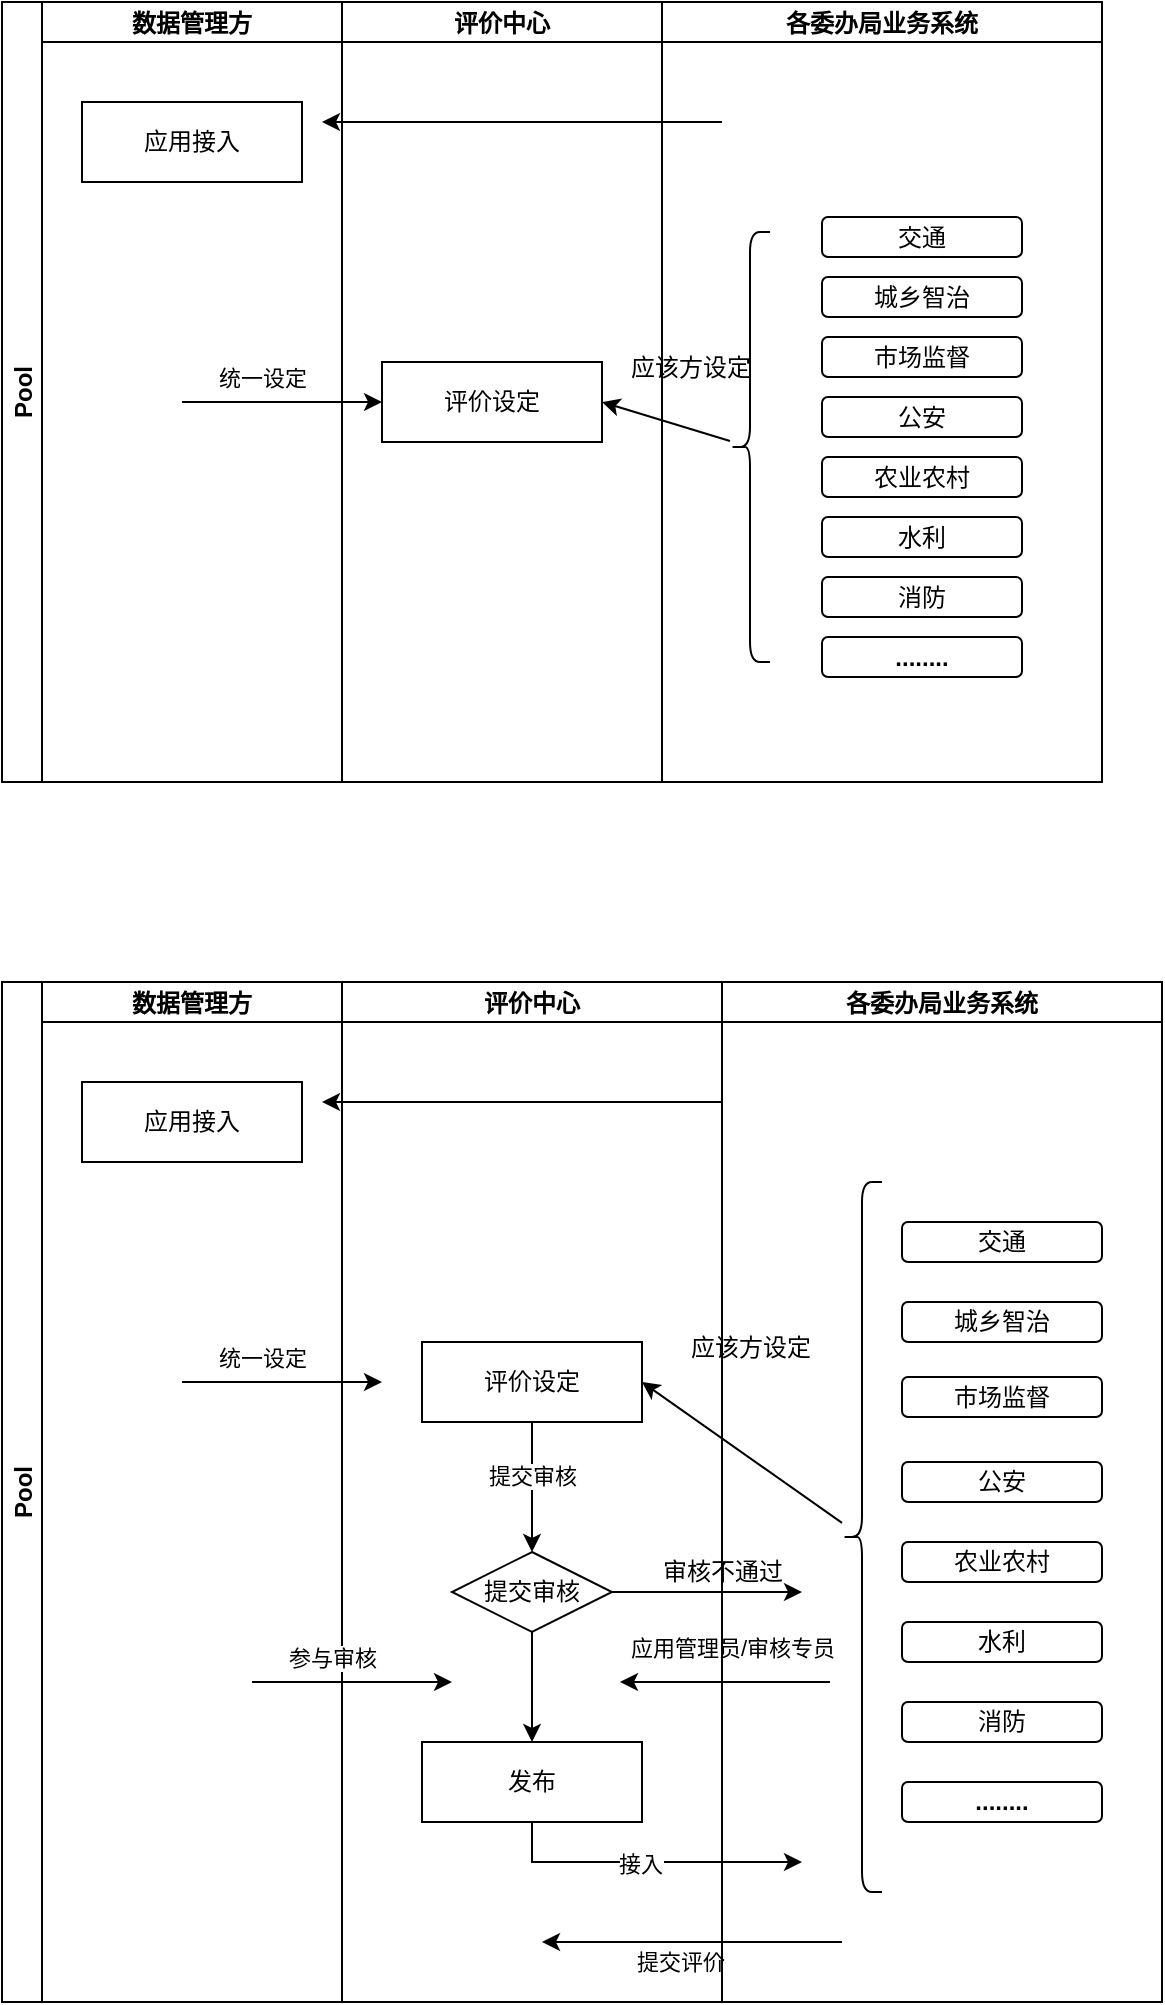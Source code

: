 <mxfile version="20.2.8" type="github">
  <diagram id="C5RBs43oDa-KdzZeNtuy" name="Page-1">
    <mxGraphModel dx="981" dy="520" grid="1" gridSize="10" guides="1" tooltips="1" connect="1" arrows="1" fold="1" page="1" pageScale="1" pageWidth="827" pageHeight="1169" math="0" shadow="0">
      <root>
        <mxCell id="WIyWlLk6GJQsqaUBKTNV-0" />
        <mxCell id="WIyWlLk6GJQsqaUBKTNV-1" parent="WIyWlLk6GJQsqaUBKTNV-0" />
        <mxCell id="Ygqn9ICY9HK4v7pCoJ1D-20" value="Pool" style="swimlane;childLayout=stackLayout;resizeParent=1;resizeParentMax=0;startSize=20;horizontal=0;horizontalStack=1;" vertex="1" parent="WIyWlLk6GJQsqaUBKTNV-1">
          <mxGeometry x="40" y="470" width="550" height="390" as="geometry" />
        </mxCell>
        <mxCell id="Ygqn9ICY9HK4v7pCoJ1D-21" value="数据管理方" style="swimlane;startSize=20;" vertex="1" parent="Ygqn9ICY9HK4v7pCoJ1D-20">
          <mxGeometry x="20" width="150" height="390" as="geometry" />
        </mxCell>
        <mxCell id="Ygqn9ICY9HK4v7pCoJ1D-40" value="应用接入" style="rounded=0;whiteSpace=wrap;html=1;" vertex="1" parent="Ygqn9ICY9HK4v7pCoJ1D-21">
          <mxGeometry x="20" y="50" width="110" height="40" as="geometry" />
        </mxCell>
        <mxCell id="Ygqn9ICY9HK4v7pCoJ1D-48" value="" style="endArrow=classic;html=1;rounded=0;" edge="1" parent="Ygqn9ICY9HK4v7pCoJ1D-21">
          <mxGeometry width="50" height="50" relative="1" as="geometry">
            <mxPoint x="70" y="200" as="sourcePoint" />
            <mxPoint x="170" y="200" as="targetPoint" />
          </mxGeometry>
        </mxCell>
        <mxCell id="Ygqn9ICY9HK4v7pCoJ1D-49" value="统一设定" style="edgeLabel;html=1;align=center;verticalAlign=middle;resizable=0;points=[];" vertex="1" connectable="0" parent="Ygqn9ICY9HK4v7pCoJ1D-48">
          <mxGeometry x="-0.213" y="2" relative="1" as="geometry">
            <mxPoint y="-10" as="offset" />
          </mxGeometry>
        </mxCell>
        <mxCell id="Ygqn9ICY9HK4v7pCoJ1D-22" value="评价中心" style="swimlane;startSize=20;" vertex="1" parent="Ygqn9ICY9HK4v7pCoJ1D-20">
          <mxGeometry x="170" width="160" height="390" as="geometry" />
        </mxCell>
        <mxCell id="Ygqn9ICY9HK4v7pCoJ1D-44" value="" style="endArrow=classic;html=1;rounded=0;" edge="1" parent="Ygqn9ICY9HK4v7pCoJ1D-22">
          <mxGeometry width="50" height="50" relative="1" as="geometry">
            <mxPoint x="190" y="60" as="sourcePoint" />
            <mxPoint x="-10" y="60" as="targetPoint" />
          </mxGeometry>
        </mxCell>
        <mxCell id="Ygqn9ICY9HK4v7pCoJ1D-47" value="评价设定" style="rounded=0;whiteSpace=wrap;html=1;" vertex="1" parent="Ygqn9ICY9HK4v7pCoJ1D-22">
          <mxGeometry x="20" y="180" width="110" height="40" as="geometry" />
        </mxCell>
        <mxCell id="Ygqn9ICY9HK4v7pCoJ1D-23" value="各委办局业务系统" style="swimlane;startSize=20;" vertex="1" parent="Ygqn9ICY9HK4v7pCoJ1D-20">
          <mxGeometry x="330" width="220" height="390" as="geometry" />
        </mxCell>
        <mxCell id="Ygqn9ICY9HK4v7pCoJ1D-32" value="交通" style="rounded=1;whiteSpace=wrap;html=1;" vertex="1" parent="Ygqn9ICY9HK4v7pCoJ1D-23">
          <mxGeometry x="80" y="107.5" width="100" height="20" as="geometry" />
        </mxCell>
        <mxCell id="Ygqn9ICY9HK4v7pCoJ1D-33" value="城乡智治" style="rounded=1;whiteSpace=wrap;html=1;" vertex="1" parent="Ygqn9ICY9HK4v7pCoJ1D-23">
          <mxGeometry x="80" y="137.5" width="100" height="20" as="geometry" />
        </mxCell>
        <mxCell id="Ygqn9ICY9HK4v7pCoJ1D-34" value="市场监督" style="rounded=1;whiteSpace=wrap;html=1;" vertex="1" parent="Ygqn9ICY9HK4v7pCoJ1D-23">
          <mxGeometry x="80" y="167.5" width="100" height="20" as="geometry" />
        </mxCell>
        <mxCell id="Ygqn9ICY9HK4v7pCoJ1D-35" value="公安" style="rounded=1;whiteSpace=wrap;html=1;" vertex="1" parent="Ygqn9ICY9HK4v7pCoJ1D-23">
          <mxGeometry x="80" y="197.5" width="100" height="20" as="geometry" />
        </mxCell>
        <mxCell id="Ygqn9ICY9HK4v7pCoJ1D-36" value="农业农村" style="rounded=1;whiteSpace=wrap;html=1;" vertex="1" parent="Ygqn9ICY9HK4v7pCoJ1D-23">
          <mxGeometry x="80" y="227.5" width="100" height="20" as="geometry" />
        </mxCell>
        <mxCell id="Ygqn9ICY9HK4v7pCoJ1D-37" value="水利" style="rounded=1;whiteSpace=wrap;html=1;" vertex="1" parent="Ygqn9ICY9HK4v7pCoJ1D-23">
          <mxGeometry x="80" y="257.5" width="100" height="20" as="geometry" />
        </mxCell>
        <mxCell id="Ygqn9ICY9HK4v7pCoJ1D-38" value="消防" style="rounded=1;whiteSpace=wrap;html=1;" vertex="1" parent="Ygqn9ICY9HK4v7pCoJ1D-23">
          <mxGeometry x="80" y="287.5" width="100" height="20" as="geometry" />
        </mxCell>
        <mxCell id="Ygqn9ICY9HK4v7pCoJ1D-39" value="........" style="rounded=1;whiteSpace=wrap;html=1;fontStyle=1" vertex="1" parent="Ygqn9ICY9HK4v7pCoJ1D-23">
          <mxGeometry x="80" y="317.5" width="100" height="20" as="geometry" />
        </mxCell>
        <mxCell id="Ygqn9ICY9HK4v7pCoJ1D-43" value="" style="shape=curlyBracket;whiteSpace=wrap;html=1;rounded=1;size=0.5;" vertex="1" parent="Ygqn9ICY9HK4v7pCoJ1D-23">
          <mxGeometry x="34" y="115" width="20" height="215" as="geometry" />
        </mxCell>
        <mxCell id="Ygqn9ICY9HK4v7pCoJ1D-51" value="应该方设定" style="text;html=1;align=center;verticalAlign=middle;resizable=0;points=[];autosize=1;strokeColor=none;fillColor=none;" vertex="1" parent="Ygqn9ICY9HK4v7pCoJ1D-23">
          <mxGeometry x="-26" y="167.5" width="80" height="30" as="geometry" />
        </mxCell>
        <mxCell id="Ygqn9ICY9HK4v7pCoJ1D-50" value="" style="endArrow=classic;html=1;rounded=0;entryX=1;entryY=0.5;entryDx=0;entryDy=0;" edge="1" parent="Ygqn9ICY9HK4v7pCoJ1D-20" source="Ygqn9ICY9HK4v7pCoJ1D-43" target="Ygqn9ICY9HK4v7pCoJ1D-47">
          <mxGeometry width="50" height="50" relative="1" as="geometry">
            <mxPoint x="250" y="170" as="sourcePoint" />
            <mxPoint x="300" y="120" as="targetPoint" />
          </mxGeometry>
        </mxCell>
        <mxCell id="Ygqn9ICY9HK4v7pCoJ1D-52" value="Pool" style="swimlane;childLayout=stackLayout;resizeParent=1;resizeParentMax=0;startSize=20;horizontal=0;horizontalStack=1;" vertex="1" parent="WIyWlLk6GJQsqaUBKTNV-1">
          <mxGeometry x="40" y="960" width="580" height="510" as="geometry" />
        </mxCell>
        <mxCell id="Ygqn9ICY9HK4v7pCoJ1D-53" value="数据管理方" style="swimlane;startSize=20;" vertex="1" parent="Ygqn9ICY9HK4v7pCoJ1D-52">
          <mxGeometry x="20" width="150" height="510" as="geometry" />
        </mxCell>
        <mxCell id="Ygqn9ICY9HK4v7pCoJ1D-54" value="应用接入" style="rounded=0;whiteSpace=wrap;html=1;" vertex="1" parent="Ygqn9ICY9HK4v7pCoJ1D-53">
          <mxGeometry x="20" y="50" width="110" height="40" as="geometry" />
        </mxCell>
        <mxCell id="Ygqn9ICY9HK4v7pCoJ1D-55" value="" style="endArrow=classic;html=1;rounded=0;" edge="1" parent="Ygqn9ICY9HK4v7pCoJ1D-53">
          <mxGeometry width="50" height="50" relative="1" as="geometry">
            <mxPoint x="70" y="200" as="sourcePoint" />
            <mxPoint x="170" y="200" as="targetPoint" />
          </mxGeometry>
        </mxCell>
        <mxCell id="Ygqn9ICY9HK4v7pCoJ1D-56" value="统一设定" style="edgeLabel;html=1;align=center;verticalAlign=middle;resizable=0;points=[];" vertex="1" connectable="0" parent="Ygqn9ICY9HK4v7pCoJ1D-55">
          <mxGeometry x="-0.213" y="2" relative="1" as="geometry">
            <mxPoint y="-10" as="offset" />
          </mxGeometry>
        </mxCell>
        <mxCell id="Ygqn9ICY9HK4v7pCoJ1D-57" value="评价中心" style="swimlane;startSize=20;" vertex="1" parent="Ygqn9ICY9HK4v7pCoJ1D-52">
          <mxGeometry x="170" width="190" height="510" as="geometry" />
        </mxCell>
        <mxCell id="Ygqn9ICY9HK4v7pCoJ1D-58" value="" style="endArrow=classic;html=1;rounded=0;" edge="1" parent="Ygqn9ICY9HK4v7pCoJ1D-57">
          <mxGeometry width="50" height="50" relative="1" as="geometry">
            <mxPoint x="190" y="60" as="sourcePoint" />
            <mxPoint x="-10" y="60" as="targetPoint" />
          </mxGeometry>
        </mxCell>
        <mxCell id="Ygqn9ICY9HK4v7pCoJ1D-73" style="edgeStyle=orthogonalEdgeStyle;rounded=0;orthogonalLoop=1;jettySize=auto;html=1;entryX=0.5;entryY=0;entryDx=0;entryDy=0;" edge="1" parent="Ygqn9ICY9HK4v7pCoJ1D-57" source="Ygqn9ICY9HK4v7pCoJ1D-59" target="Ygqn9ICY9HK4v7pCoJ1D-75">
          <mxGeometry relative="1" as="geometry">
            <mxPoint x="65" y="310" as="targetPoint" />
          </mxGeometry>
        </mxCell>
        <mxCell id="Ygqn9ICY9HK4v7pCoJ1D-74" value="提交审核" style="edgeLabel;html=1;align=center;verticalAlign=middle;resizable=0;points=[];" vertex="1" connectable="0" parent="Ygqn9ICY9HK4v7pCoJ1D-73">
          <mxGeometry x="-0.191" relative="1" as="geometry">
            <mxPoint as="offset" />
          </mxGeometry>
        </mxCell>
        <mxCell id="Ygqn9ICY9HK4v7pCoJ1D-59" value="评价设定" style="rounded=0;whiteSpace=wrap;html=1;" vertex="1" parent="Ygqn9ICY9HK4v7pCoJ1D-57">
          <mxGeometry x="40" y="180" width="110" height="40" as="geometry" />
        </mxCell>
        <mxCell id="Ygqn9ICY9HK4v7pCoJ1D-81" style="edgeStyle=orthogonalEdgeStyle;rounded=0;orthogonalLoop=1;jettySize=auto;html=1;entryX=0.5;entryY=0;entryDx=0;entryDy=0;" edge="1" parent="Ygqn9ICY9HK4v7pCoJ1D-57" source="Ygqn9ICY9HK4v7pCoJ1D-75" target="Ygqn9ICY9HK4v7pCoJ1D-80">
          <mxGeometry relative="1" as="geometry" />
        </mxCell>
        <mxCell id="Ygqn9ICY9HK4v7pCoJ1D-75" value="提交审核" style="rhombus;whiteSpace=wrap;html=1;" vertex="1" parent="Ygqn9ICY9HK4v7pCoJ1D-57">
          <mxGeometry x="55" y="285" width="80" height="40" as="geometry" />
        </mxCell>
        <mxCell id="Ygqn9ICY9HK4v7pCoJ1D-77" value="审核不通过" style="text;html=1;align=center;verticalAlign=middle;resizable=0;points=[];autosize=1;strokeColor=none;fillColor=none;" vertex="1" parent="Ygqn9ICY9HK4v7pCoJ1D-57">
          <mxGeometry x="150" y="280" width="80" height="30" as="geometry" />
        </mxCell>
        <mxCell id="Ygqn9ICY9HK4v7pCoJ1D-80" value="发布" style="rounded=0;whiteSpace=wrap;html=1;" vertex="1" parent="Ygqn9ICY9HK4v7pCoJ1D-57">
          <mxGeometry x="40" y="380" width="110" height="40" as="geometry" />
        </mxCell>
        <mxCell id="Ygqn9ICY9HK4v7pCoJ1D-82" value="" style="endArrow=classic;html=1;rounded=0;" edge="1" parent="Ygqn9ICY9HK4v7pCoJ1D-57">
          <mxGeometry width="50" height="50" relative="1" as="geometry">
            <mxPoint x="-45" y="350" as="sourcePoint" />
            <mxPoint x="55" y="350" as="targetPoint" />
          </mxGeometry>
        </mxCell>
        <mxCell id="Ygqn9ICY9HK4v7pCoJ1D-83" value="参与审核" style="edgeLabel;html=1;align=center;verticalAlign=middle;resizable=0;points=[];" vertex="1" connectable="0" parent="Ygqn9ICY9HK4v7pCoJ1D-82">
          <mxGeometry x="-0.213" y="2" relative="1" as="geometry">
            <mxPoint y="-10" as="offset" />
          </mxGeometry>
        </mxCell>
        <mxCell id="Ygqn9ICY9HK4v7pCoJ1D-92" value="" style="endArrow=classic;html=1;rounded=0;" edge="1" parent="Ygqn9ICY9HK4v7pCoJ1D-57">
          <mxGeometry width="50" height="50" relative="1" as="geometry">
            <mxPoint x="250" y="480" as="sourcePoint" />
            <mxPoint x="100" y="480" as="targetPoint" />
          </mxGeometry>
        </mxCell>
        <mxCell id="Ygqn9ICY9HK4v7pCoJ1D-60" value="各委办局业务系统" style="swimlane;startSize=20;" vertex="1" parent="Ygqn9ICY9HK4v7pCoJ1D-52">
          <mxGeometry x="360" width="220" height="510" as="geometry" />
        </mxCell>
        <mxCell id="Ygqn9ICY9HK4v7pCoJ1D-61" value="交通" style="rounded=1;whiteSpace=wrap;html=1;" vertex="1" parent="Ygqn9ICY9HK4v7pCoJ1D-60">
          <mxGeometry x="90" y="120" width="100" height="20" as="geometry" />
        </mxCell>
        <mxCell id="Ygqn9ICY9HK4v7pCoJ1D-62" value="城乡智治" style="rounded=1;whiteSpace=wrap;html=1;" vertex="1" parent="Ygqn9ICY9HK4v7pCoJ1D-60">
          <mxGeometry x="90" y="160" width="100" height="20" as="geometry" />
        </mxCell>
        <mxCell id="Ygqn9ICY9HK4v7pCoJ1D-63" value="市场监督" style="rounded=1;whiteSpace=wrap;html=1;" vertex="1" parent="Ygqn9ICY9HK4v7pCoJ1D-60">
          <mxGeometry x="90" y="197.5" width="100" height="20" as="geometry" />
        </mxCell>
        <mxCell id="Ygqn9ICY9HK4v7pCoJ1D-64" value="公安" style="rounded=1;whiteSpace=wrap;html=1;" vertex="1" parent="Ygqn9ICY9HK4v7pCoJ1D-60">
          <mxGeometry x="90" y="240" width="100" height="20" as="geometry" />
        </mxCell>
        <mxCell id="Ygqn9ICY9HK4v7pCoJ1D-65" value="农业农村" style="rounded=1;whiteSpace=wrap;html=1;" vertex="1" parent="Ygqn9ICY9HK4v7pCoJ1D-60">
          <mxGeometry x="90" y="280" width="100" height="20" as="geometry" />
        </mxCell>
        <mxCell id="Ygqn9ICY9HK4v7pCoJ1D-66" value="水利" style="rounded=1;whiteSpace=wrap;html=1;" vertex="1" parent="Ygqn9ICY9HK4v7pCoJ1D-60">
          <mxGeometry x="90" y="320" width="100" height="20" as="geometry" />
        </mxCell>
        <mxCell id="Ygqn9ICY9HK4v7pCoJ1D-67" value="消防" style="rounded=1;whiteSpace=wrap;html=1;" vertex="1" parent="Ygqn9ICY9HK4v7pCoJ1D-60">
          <mxGeometry x="90" y="360" width="100" height="20" as="geometry" />
        </mxCell>
        <mxCell id="Ygqn9ICY9HK4v7pCoJ1D-68" value="........" style="rounded=1;whiteSpace=wrap;html=1;fontStyle=1" vertex="1" parent="Ygqn9ICY9HK4v7pCoJ1D-60">
          <mxGeometry x="90" y="400" width="100" height="20" as="geometry" />
        </mxCell>
        <mxCell id="Ygqn9ICY9HK4v7pCoJ1D-69" value="" style="shape=curlyBracket;whiteSpace=wrap;html=1;rounded=1;size=0.5;" vertex="1" parent="Ygqn9ICY9HK4v7pCoJ1D-60">
          <mxGeometry x="60" y="100" width="20" height="355" as="geometry" />
        </mxCell>
        <mxCell id="Ygqn9ICY9HK4v7pCoJ1D-70" value="应该方设定" style="text;html=1;align=center;verticalAlign=middle;resizable=0;points=[];autosize=1;strokeColor=none;fillColor=none;" vertex="1" parent="Ygqn9ICY9HK4v7pCoJ1D-60">
          <mxGeometry x="-26" y="167.5" width="80" height="30" as="geometry" />
        </mxCell>
        <mxCell id="Ygqn9ICY9HK4v7pCoJ1D-85" value="" style="endArrow=classic;html=1;rounded=0;entryX=1;entryY=0.5;entryDx=0;entryDy=0;" edge="1" parent="Ygqn9ICY9HK4v7pCoJ1D-60">
          <mxGeometry width="50" height="50" relative="1" as="geometry">
            <mxPoint x="54" y="350" as="sourcePoint" />
            <mxPoint x="-51" y="350" as="targetPoint" />
          </mxGeometry>
        </mxCell>
        <mxCell id="Ygqn9ICY9HK4v7pCoJ1D-86" value="&lt;font style=&quot;font-size: 11px;&quot;&gt;应用管理员/审核专员&lt;/font&gt;" style="text;html=1;align=center;verticalAlign=middle;resizable=0;points=[];autosize=1;strokeColor=none;fillColor=none;fontSize=10;" vertex="1" parent="Ygqn9ICY9HK4v7pCoJ1D-60">
          <mxGeometry x="-60" y="317.5" width="130" height="30" as="geometry" />
        </mxCell>
        <mxCell id="Ygqn9ICY9HK4v7pCoJ1D-93" value="提交评价" style="text;html=1;align=center;verticalAlign=middle;resizable=0;points=[];autosize=1;strokeColor=none;fillColor=none;fontSize=11;" vertex="1" parent="Ygqn9ICY9HK4v7pCoJ1D-60">
          <mxGeometry x="-56" y="475" width="70" height="30" as="geometry" />
        </mxCell>
        <mxCell id="Ygqn9ICY9HK4v7pCoJ1D-71" value="" style="endArrow=classic;html=1;rounded=0;entryX=1;entryY=0.5;entryDx=0;entryDy=0;" edge="1" parent="Ygqn9ICY9HK4v7pCoJ1D-52" source="Ygqn9ICY9HK4v7pCoJ1D-69" target="Ygqn9ICY9HK4v7pCoJ1D-59">
          <mxGeometry width="50" height="50" relative="1" as="geometry">
            <mxPoint x="250" y="170" as="sourcePoint" />
            <mxPoint x="300" y="120" as="targetPoint" />
          </mxGeometry>
        </mxCell>
        <mxCell id="Ygqn9ICY9HK4v7pCoJ1D-76" style="edgeStyle=orthogonalEdgeStyle;rounded=0;orthogonalLoop=1;jettySize=auto;html=1;" edge="1" parent="WIyWlLk6GJQsqaUBKTNV-1" source="Ygqn9ICY9HK4v7pCoJ1D-75">
          <mxGeometry relative="1" as="geometry">
            <mxPoint x="440" y="1265" as="targetPoint" />
          </mxGeometry>
        </mxCell>
        <mxCell id="Ygqn9ICY9HK4v7pCoJ1D-88" style="edgeStyle=orthogonalEdgeStyle;rounded=0;orthogonalLoop=1;jettySize=auto;html=1;fontSize=11;exitX=0.5;exitY=1;exitDx=0;exitDy=0;" edge="1" parent="WIyWlLk6GJQsqaUBKTNV-1" source="Ygqn9ICY9HK4v7pCoJ1D-80">
          <mxGeometry relative="1" as="geometry">
            <mxPoint x="440" y="1400" as="targetPoint" />
            <Array as="points">
              <mxPoint x="305" y="1400" />
            </Array>
          </mxGeometry>
        </mxCell>
        <mxCell id="Ygqn9ICY9HK4v7pCoJ1D-89" value="接入" style="edgeLabel;html=1;align=center;verticalAlign=middle;resizable=0;points=[];fontSize=11;" vertex="1" connectable="0" parent="Ygqn9ICY9HK4v7pCoJ1D-88">
          <mxGeometry x="-0.045" y="-1" relative="1" as="geometry">
            <mxPoint as="offset" />
          </mxGeometry>
        </mxCell>
      </root>
    </mxGraphModel>
  </diagram>
</mxfile>
